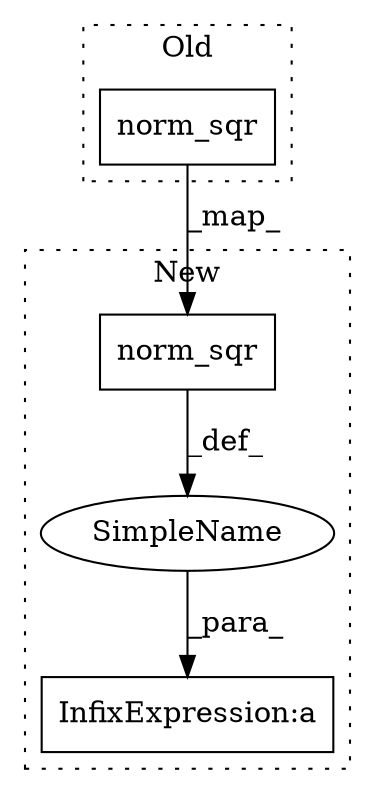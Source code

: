 digraph G {
subgraph cluster0 {
1 [label="norm_sqr" a="32" s="3653,3714" l="9,1" shape="box"];
label = "Old";
style="dotted";
}
subgraph cluster1 {
2 [label="norm_sqr" a="32" s="3685,3746" l="9,1" shape="box"];
3 [label="SimpleName" a="42" s="" l="" shape="ellipse"];
4 [label="InfixExpression:a" a="27" s="3747" l="3" shape="box"];
label = "New";
style="dotted";
}
1 -> 2 [label="_map_"];
2 -> 3 [label="_def_"];
3 -> 4 [label="_para_"];
}